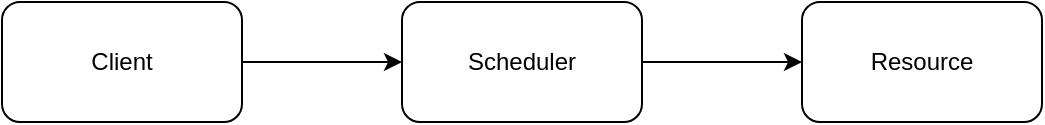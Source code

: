 <mxfile version="21.0.1" type="device"><diagram id="CH3ADJsCZzVdJRBFNO5w" name="Page-1"><mxGraphModel dx="882" dy="596" grid="1" gridSize="10" guides="1" tooltips="1" connect="1" arrows="1" fold="1" page="1" pageScale="1" pageWidth="850" pageHeight="1100" math="0" shadow="0"><root><mxCell id="0"/><mxCell id="1" parent="0"/><mxCell id="fb3VKaX-Z6a1fmQHZPYV-4" style="edgeStyle=orthogonalEdgeStyle;rounded=0;orthogonalLoop=1;jettySize=auto;html=1;exitX=1;exitY=0.5;exitDx=0;exitDy=0;entryX=0;entryY=0.5;entryDx=0;entryDy=0;" edge="1" parent="1" source="fb3VKaX-Z6a1fmQHZPYV-1" target="fb3VKaX-Z6a1fmQHZPYV-2"><mxGeometry relative="1" as="geometry"/></mxCell><mxCell id="fb3VKaX-Z6a1fmQHZPYV-1" value="Client" style="rounded=1;whiteSpace=wrap;html=1;" vertex="1" parent="1"><mxGeometry x="80" y="80" width="120" height="60" as="geometry"/></mxCell><mxCell id="fb3VKaX-Z6a1fmQHZPYV-5" style="edgeStyle=orthogonalEdgeStyle;rounded=0;orthogonalLoop=1;jettySize=auto;html=1;exitX=1;exitY=0.5;exitDx=0;exitDy=0;entryX=0;entryY=0.5;entryDx=0;entryDy=0;" edge="1" parent="1" source="fb3VKaX-Z6a1fmQHZPYV-2" target="fb3VKaX-Z6a1fmQHZPYV-3"><mxGeometry relative="1" as="geometry"/></mxCell><mxCell id="fb3VKaX-Z6a1fmQHZPYV-2" value="Scheduler" style="rounded=1;whiteSpace=wrap;html=1;" vertex="1" parent="1"><mxGeometry x="280" y="80" width="120" height="60" as="geometry"/></mxCell><mxCell id="fb3VKaX-Z6a1fmQHZPYV-3" value="Resource" style="rounded=1;whiteSpace=wrap;html=1;" vertex="1" parent="1"><mxGeometry x="480" y="80" width="120" height="60" as="geometry"/></mxCell></root></mxGraphModel></diagram></mxfile>